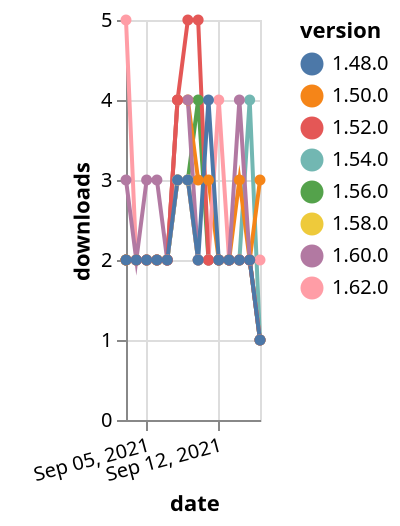 {"$schema": "https://vega.github.io/schema/vega-lite/v5.json", "description": "A simple bar chart with embedded data.", "data": {"values": [{"date": "2021-09-03", "total": 1464, "delta": 2, "version": "1.56.0"}, {"date": "2021-09-04", "total": 1466, "delta": 2, "version": "1.56.0"}, {"date": "2021-09-05", "total": 1468, "delta": 2, "version": "1.56.0"}, {"date": "2021-09-06", "total": 1470, "delta": 2, "version": "1.56.0"}, {"date": "2021-09-07", "total": 1472, "delta": 2, "version": "1.56.0"}, {"date": "2021-09-08", "total": 1475, "delta": 3, "version": "1.56.0"}, {"date": "2021-09-09", "total": 1478, "delta": 3, "version": "1.56.0"}, {"date": "2021-09-10", "total": 1482, "delta": 4, "version": "1.56.0"}, {"date": "2021-09-11", "total": 1484, "delta": 2, "version": "1.56.0"}, {"date": "2021-09-12", "total": 1486, "delta": 2, "version": "1.56.0"}, {"date": "2021-09-13", "total": 1488, "delta": 2, "version": "1.56.0"}, {"date": "2021-09-14", "total": 1490, "delta": 2, "version": "1.56.0"}, {"date": "2021-09-15", "total": 1492, "delta": 2, "version": "1.56.0"}, {"date": "2021-09-16", "total": 1493, "delta": 1, "version": "1.56.0"}, {"date": "2021-09-03", "total": 1676, "delta": 2, "version": "1.54.0"}, {"date": "2021-09-04", "total": 1678, "delta": 2, "version": "1.54.0"}, {"date": "2021-09-05", "total": 1680, "delta": 2, "version": "1.54.0"}, {"date": "2021-09-06", "total": 1682, "delta": 2, "version": "1.54.0"}, {"date": "2021-09-07", "total": 1684, "delta": 2, "version": "1.54.0"}, {"date": "2021-09-08", "total": 1687, "delta": 3, "version": "1.54.0"}, {"date": "2021-09-09", "total": 1690, "delta": 3, "version": "1.54.0"}, {"date": "2021-09-10", "total": 1692, "delta": 2, "version": "1.54.0"}, {"date": "2021-09-11", "total": 1694, "delta": 2, "version": "1.54.0"}, {"date": "2021-09-12", "total": 1696, "delta": 2, "version": "1.54.0"}, {"date": "2021-09-13", "total": 1698, "delta": 2, "version": "1.54.0"}, {"date": "2021-09-14", "total": 1700, "delta": 2, "version": "1.54.0"}, {"date": "2021-09-15", "total": 1704, "delta": 4, "version": "1.54.0"}, {"date": "2021-09-16", "total": 1705, "delta": 1, "version": "1.54.0"}, {"date": "2021-09-03", "total": 1007, "delta": 2, "version": "1.58.0"}, {"date": "2021-09-04", "total": 1009, "delta": 2, "version": "1.58.0"}, {"date": "2021-09-05", "total": 1011, "delta": 2, "version": "1.58.0"}, {"date": "2021-09-06", "total": 1013, "delta": 2, "version": "1.58.0"}, {"date": "2021-09-07", "total": 1015, "delta": 2, "version": "1.58.0"}, {"date": "2021-09-08", "total": 1018, "delta": 3, "version": "1.58.0"}, {"date": "2021-09-09", "total": 1021, "delta": 3, "version": "1.58.0"}, {"date": "2021-09-10", "total": 1023, "delta": 2, "version": "1.58.0"}, {"date": "2021-09-11", "total": 1025, "delta": 2, "version": "1.58.0"}, {"date": "2021-09-12", "total": 1027, "delta": 2, "version": "1.58.0"}, {"date": "2021-09-13", "total": 1029, "delta": 2, "version": "1.58.0"}, {"date": "2021-09-14", "total": 1031, "delta": 2, "version": "1.58.0"}, {"date": "2021-09-15", "total": 1033, "delta": 2, "version": "1.58.0"}, {"date": "2021-09-16", "total": 1034, "delta": 1, "version": "1.58.0"}, {"date": "2021-09-03", "total": 2515, "delta": 2, "version": "1.50.0"}, {"date": "2021-09-04", "total": 2517, "delta": 2, "version": "1.50.0"}, {"date": "2021-09-05", "total": 2519, "delta": 2, "version": "1.50.0"}, {"date": "2021-09-06", "total": 2521, "delta": 2, "version": "1.50.0"}, {"date": "2021-09-07", "total": 2523, "delta": 2, "version": "1.50.0"}, {"date": "2021-09-08", "total": 2527, "delta": 4, "version": "1.50.0"}, {"date": "2021-09-09", "total": 2531, "delta": 4, "version": "1.50.0"}, {"date": "2021-09-10", "total": 2534, "delta": 3, "version": "1.50.0"}, {"date": "2021-09-11", "total": 2537, "delta": 3, "version": "1.50.0"}, {"date": "2021-09-12", "total": 2539, "delta": 2, "version": "1.50.0"}, {"date": "2021-09-13", "total": 2541, "delta": 2, "version": "1.50.0"}, {"date": "2021-09-14", "total": 2544, "delta": 3, "version": "1.50.0"}, {"date": "2021-09-15", "total": 2546, "delta": 2, "version": "1.50.0"}, {"date": "2021-09-16", "total": 2549, "delta": 3, "version": "1.50.0"}, {"date": "2021-09-03", "total": 222, "delta": 5, "version": "1.62.0"}, {"date": "2021-09-04", "total": 224, "delta": 2, "version": "1.62.0"}, {"date": "2021-09-05", "total": 226, "delta": 2, "version": "1.62.0"}, {"date": "2021-09-06", "total": 228, "delta": 2, "version": "1.62.0"}, {"date": "2021-09-07", "total": 230, "delta": 2, "version": "1.62.0"}, {"date": "2021-09-08", "total": 233, "delta": 3, "version": "1.62.0"}, {"date": "2021-09-09", "total": 236, "delta": 3, "version": "1.62.0"}, {"date": "2021-09-10", "total": 238, "delta": 2, "version": "1.62.0"}, {"date": "2021-09-11", "total": 240, "delta": 2, "version": "1.62.0"}, {"date": "2021-09-12", "total": 244, "delta": 4, "version": "1.62.0"}, {"date": "2021-09-13", "total": 246, "delta": 2, "version": "1.62.0"}, {"date": "2021-09-14", "total": 248, "delta": 2, "version": "1.62.0"}, {"date": "2021-09-15", "total": 250, "delta": 2, "version": "1.62.0"}, {"date": "2021-09-16", "total": 252, "delta": 2, "version": "1.62.0"}, {"date": "2021-09-03", "total": 720, "delta": 3, "version": "1.60.0"}, {"date": "2021-09-04", "total": 722, "delta": 2, "version": "1.60.0"}, {"date": "2021-09-05", "total": 725, "delta": 3, "version": "1.60.0"}, {"date": "2021-09-06", "total": 728, "delta": 3, "version": "1.60.0"}, {"date": "2021-09-07", "total": 730, "delta": 2, "version": "1.60.0"}, {"date": "2021-09-08", "total": 734, "delta": 4, "version": "1.60.0"}, {"date": "2021-09-09", "total": 738, "delta": 4, "version": "1.60.0"}, {"date": "2021-09-10", "total": 740, "delta": 2, "version": "1.60.0"}, {"date": "2021-09-11", "total": 742, "delta": 2, "version": "1.60.0"}, {"date": "2021-09-12", "total": 744, "delta": 2, "version": "1.60.0"}, {"date": "2021-09-13", "total": 746, "delta": 2, "version": "1.60.0"}, {"date": "2021-09-14", "total": 750, "delta": 4, "version": "1.60.0"}, {"date": "2021-09-15", "total": 752, "delta": 2, "version": "1.60.0"}, {"date": "2021-09-16", "total": 753, "delta": 1, "version": "1.60.0"}, {"date": "2021-09-03", "total": 2252, "delta": 2, "version": "1.52.0"}, {"date": "2021-09-04", "total": 2254, "delta": 2, "version": "1.52.0"}, {"date": "2021-09-05", "total": 2256, "delta": 2, "version": "1.52.0"}, {"date": "2021-09-06", "total": 2258, "delta": 2, "version": "1.52.0"}, {"date": "2021-09-07", "total": 2260, "delta": 2, "version": "1.52.0"}, {"date": "2021-09-08", "total": 2264, "delta": 4, "version": "1.52.0"}, {"date": "2021-09-09", "total": 2269, "delta": 5, "version": "1.52.0"}, {"date": "2021-09-10", "total": 2274, "delta": 5, "version": "1.52.0"}, {"date": "2021-09-11", "total": 2276, "delta": 2, "version": "1.52.0"}, {"date": "2021-09-12", "total": 2278, "delta": 2, "version": "1.52.0"}, {"date": "2021-09-13", "total": 2280, "delta": 2, "version": "1.52.0"}, {"date": "2021-09-14", "total": 2282, "delta": 2, "version": "1.52.0"}, {"date": "2021-09-15", "total": 2284, "delta": 2, "version": "1.52.0"}, {"date": "2021-09-16", "total": 2285, "delta": 1, "version": "1.52.0"}, {"date": "2021-09-03", "total": 2329, "delta": 2, "version": "1.48.0"}, {"date": "2021-09-04", "total": 2331, "delta": 2, "version": "1.48.0"}, {"date": "2021-09-05", "total": 2333, "delta": 2, "version": "1.48.0"}, {"date": "2021-09-06", "total": 2335, "delta": 2, "version": "1.48.0"}, {"date": "2021-09-07", "total": 2337, "delta": 2, "version": "1.48.0"}, {"date": "2021-09-08", "total": 2340, "delta": 3, "version": "1.48.0"}, {"date": "2021-09-09", "total": 2343, "delta": 3, "version": "1.48.0"}, {"date": "2021-09-10", "total": 2345, "delta": 2, "version": "1.48.0"}, {"date": "2021-09-11", "total": 2349, "delta": 4, "version": "1.48.0"}, {"date": "2021-09-12", "total": 2351, "delta": 2, "version": "1.48.0"}, {"date": "2021-09-13", "total": 2353, "delta": 2, "version": "1.48.0"}, {"date": "2021-09-14", "total": 2355, "delta": 2, "version": "1.48.0"}, {"date": "2021-09-15", "total": 2357, "delta": 2, "version": "1.48.0"}, {"date": "2021-09-16", "total": 2358, "delta": 1, "version": "1.48.0"}]}, "width": "container", "mark": {"type": "line", "point": {"filled": true}}, "encoding": {"x": {"field": "date", "type": "temporal", "timeUnit": "yearmonthdate", "title": "date", "axis": {"labelAngle": -15}}, "y": {"field": "delta", "type": "quantitative", "title": "downloads"}, "color": {"field": "version", "type": "nominal"}, "tooltip": {"field": "delta"}}}